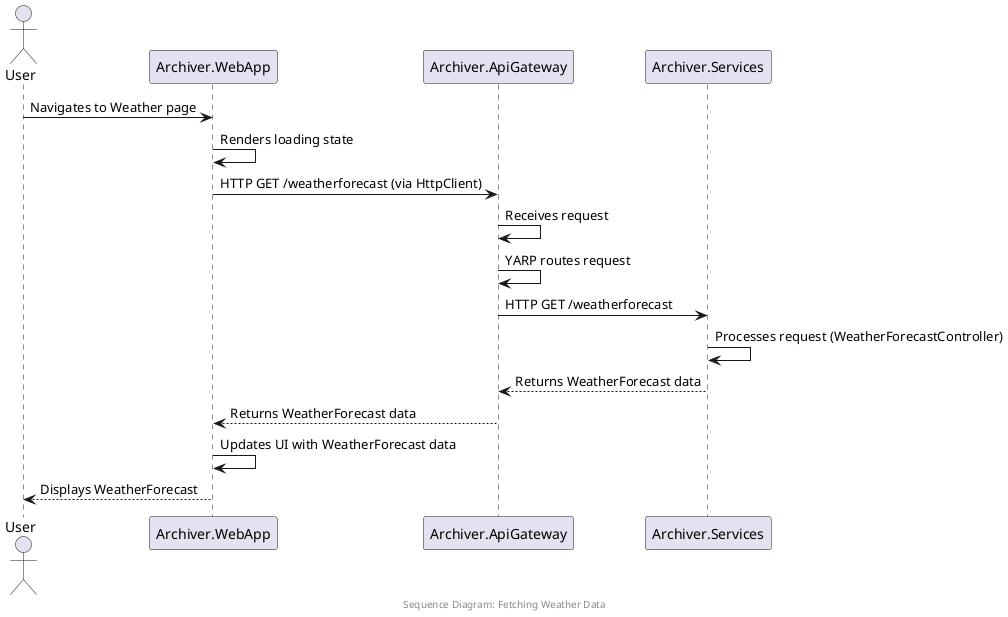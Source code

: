 @startuml
actor User
participant "Archiver.WebApp" as WebApp
participant "Archiver.ApiGateway" as ApiGateway
participant "Archiver.Services" as Services

User -> WebApp : Navigates to Weather page
WebApp -> WebApp : Renders loading state
WebApp -> ApiGateway : HTTP GET /weatherforecast (via HttpClient)
ApiGateway -> ApiGateway : Receives request
ApiGateway -> ApiGateway : YARP routes request
ApiGateway -> Services : HTTP GET /weatherforecast
Services -> Services : Processes request (WeatherForecastController)
Services --> ApiGateway : Returns WeatherForecast data
ApiGateway --> WebApp : Returns WeatherForecast data
WebApp -> WebApp : Updates UI with WeatherForecast data
WebApp --> User : Displays WeatherForecast

footer "Sequence Diagram: Fetching Weather Data"
@enduml
